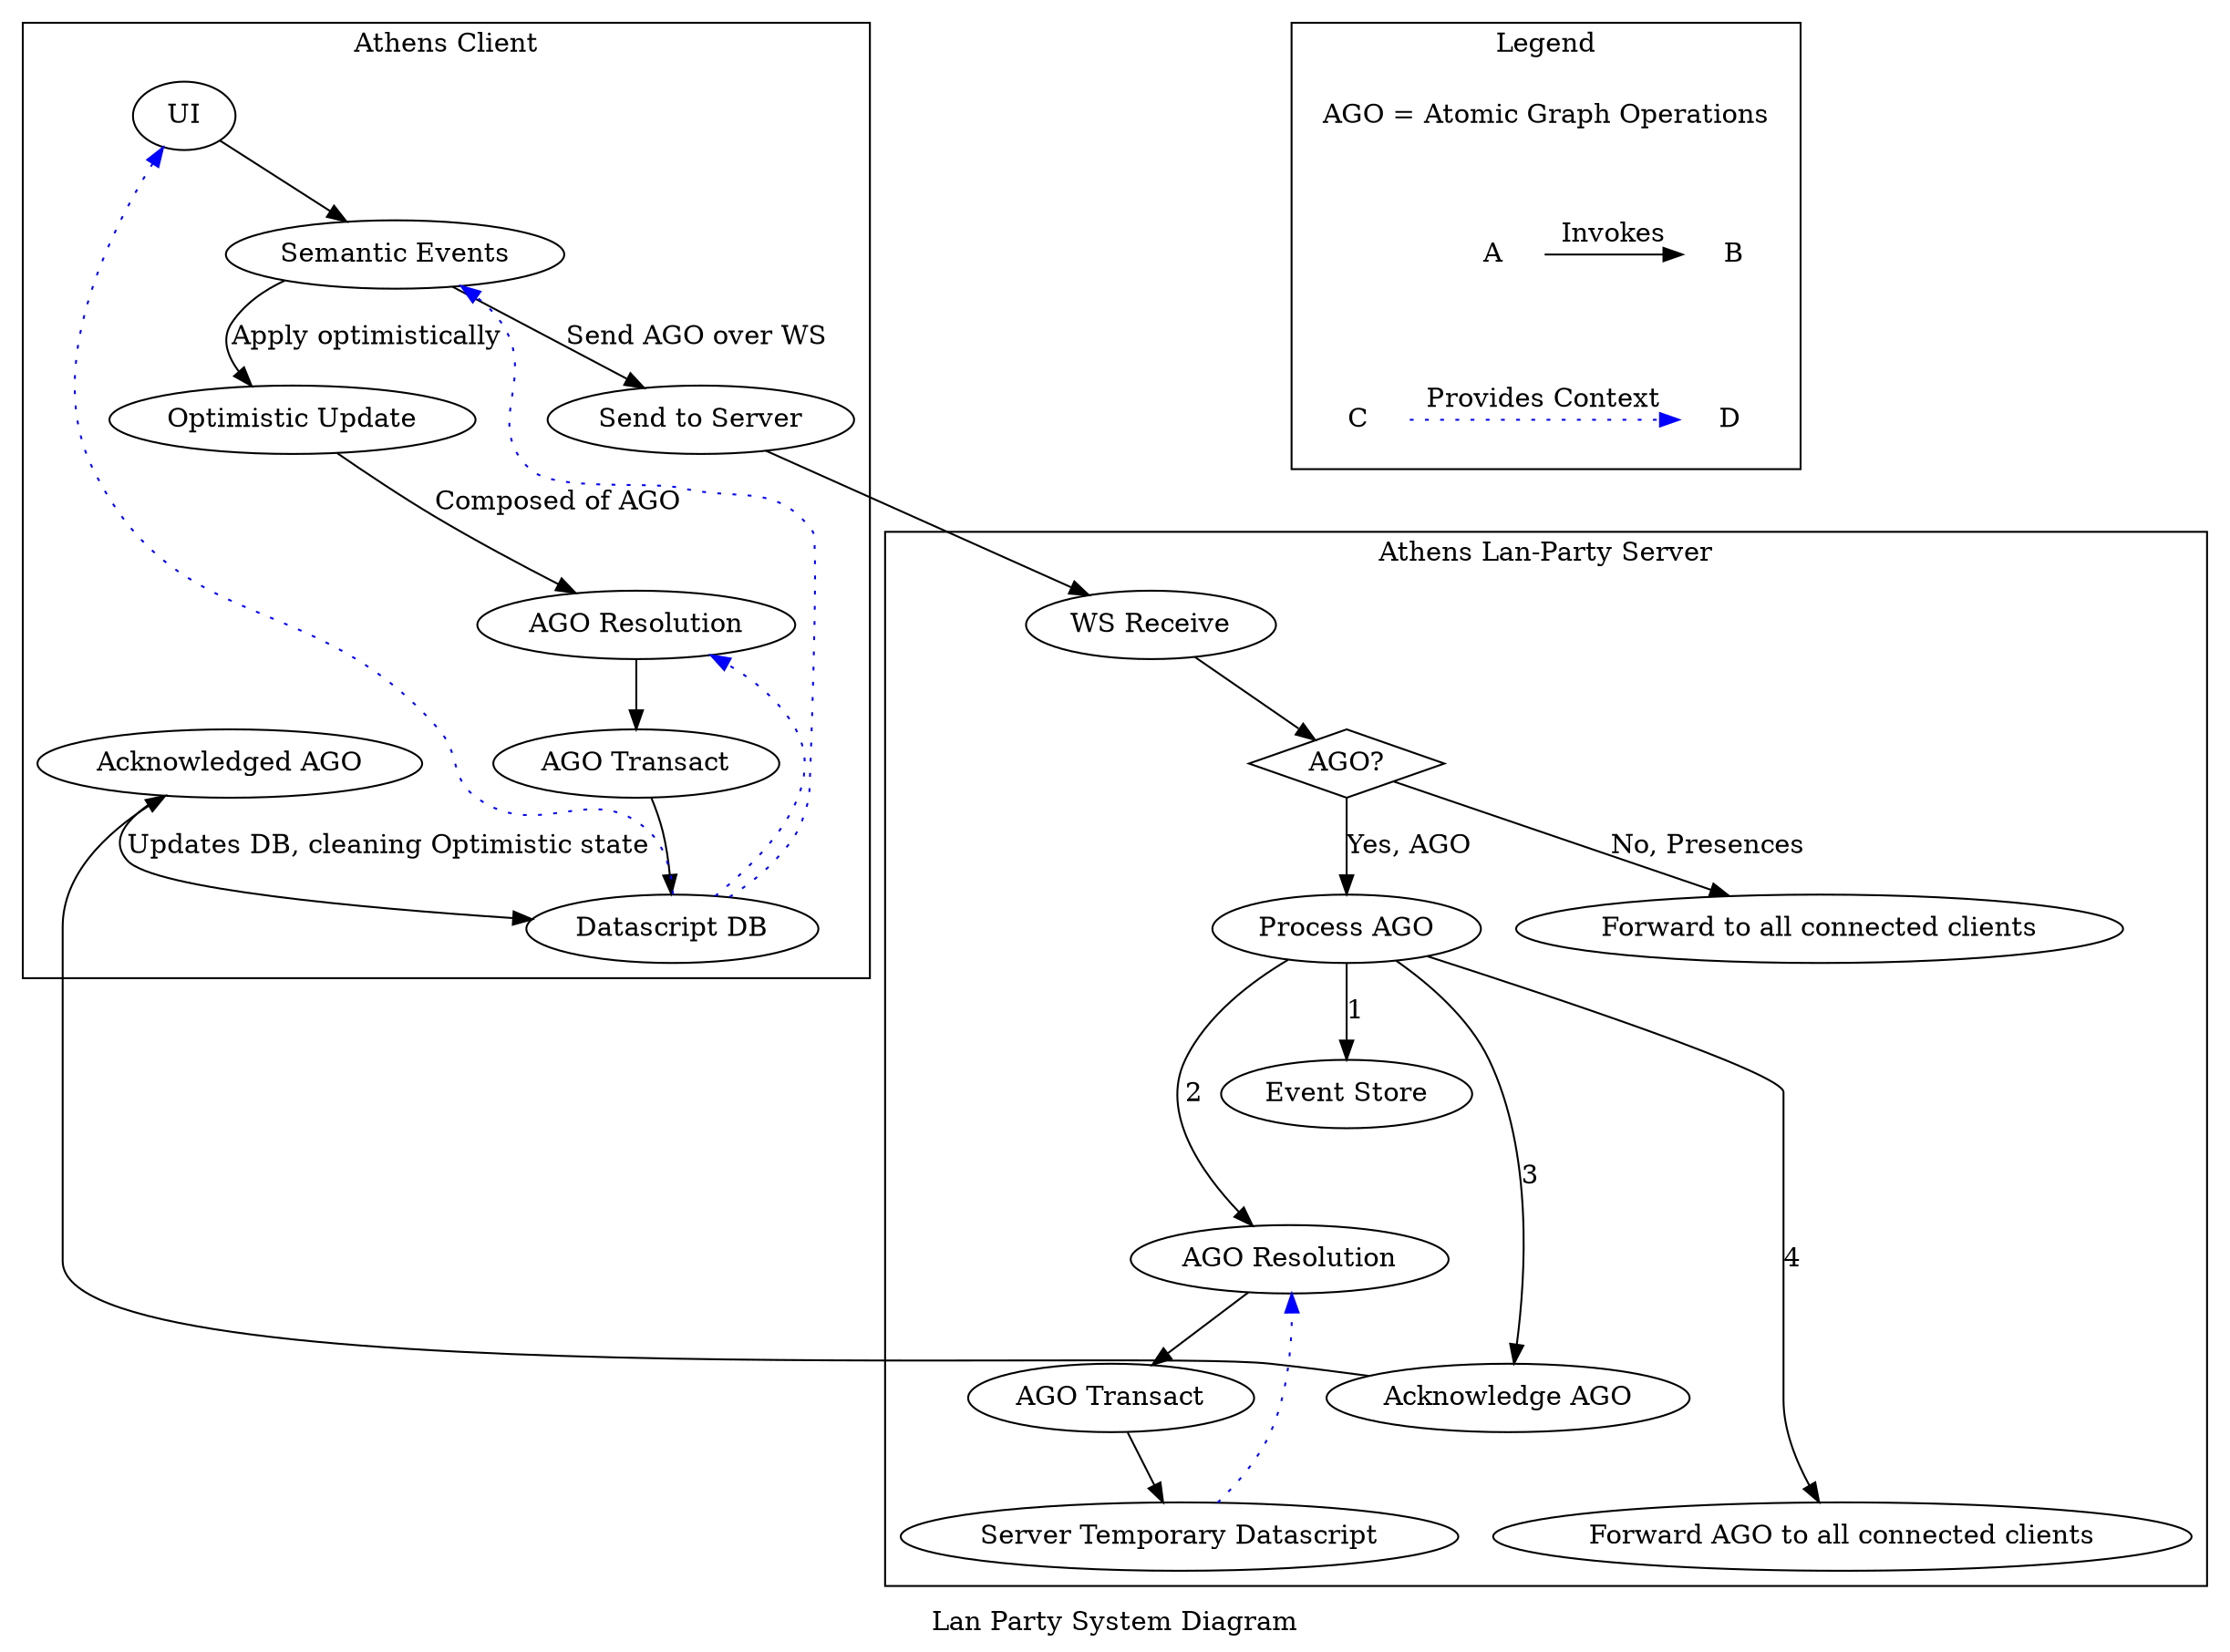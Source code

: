 digraph system_diagram {
    label="Lan Party System Diagram";

    subgraph cluster_client {
        label="Athens Client";

        UI;
        cSE [label="Semantic Events";];
        "Optimistic Update";
        cResolution [label="AGO Resolution"];
        cTransact [label="AGO Transact"];
        cDatascript [label="Datascript DB";];
        SendIt [label="Send to Server"];
        cAck [label="Acknowledged AGO";];

        UI -> cSE;
        cSE -> "Optimistic Update" [label="Apply optimistically";];
        cSE -> SendIt [label="Send AGO over WS";];
        "Optimistic Update" -> cResolution [label="Composed of AGO";];
        cResolution -> cTransact;
        cTransact -> cDatascript;

        cAck -> cDatascript [label="Updates DB, cleaning Optimistic state";];
        cDatascript -> UI [style=dotted; color=blue];
        cDatascript -> cResolution [style=dotted; color=blue];
        cDatascript -> cSE [style=dotted; color=blue];
    }

    subgraph cluster_server {
        label="Athens Lan-Party Server";

        wsReceive [label="WS Receive";];
        isAGO [shape=diamond; label="AGO?";];
        sAGO [label="Process AGO";];
        sResolution [label="AGO Resolution";];
        sTransact [label="AGO Transact";];
        sDatascript [label="Server Temporary Datascript";];
        sAck [label="Acknowledge AGO";];
        sPresence [label="Forward to all connected clients";];
        sForward [label="Forward AGO to all connected clients";];
        sEventStore [label="Event Store";];
        
        wsReceive -> isAGO;
        isAGO -> sAGO [label="Yes, AGO";];
        sAGO -> sEventStore [label="1";];
        sAGO -> sResolution [label="2";];
        sAGO -> sAck [label="3";];
        sAGO -> sForward [label="4";];
        sResolution -> sTransact;
        sTransact -> sDatascript;

        sDatascript -> sResolution [style=dotted; color=blue];

        isAGO -> sPresence [label="No, Presences";];

        sEventStore -> sResolution -> sAck -> sForward [style=invis;];
    }

    SendIt -> wsReceive;
    sAck -> cAck;
    
    subgraph cluster_legend {
        
        label="Legend";

        AGO [label=<AGO = Atomic Graph Operations>; shape=plaintext]
        A [shape=plaintext];
        B [shape=plaintext];
        C [shape=plaintext];
        D [shape=plaintext];

        { rank=same AGO }
        { rank=same A B }
        { rank=same C D }
        A->B [label="Invokes";];
        C->D [style=dotted; color=blue; label="Provides Context";];
        AGO -> A -> D [style=invis]
    }
}
